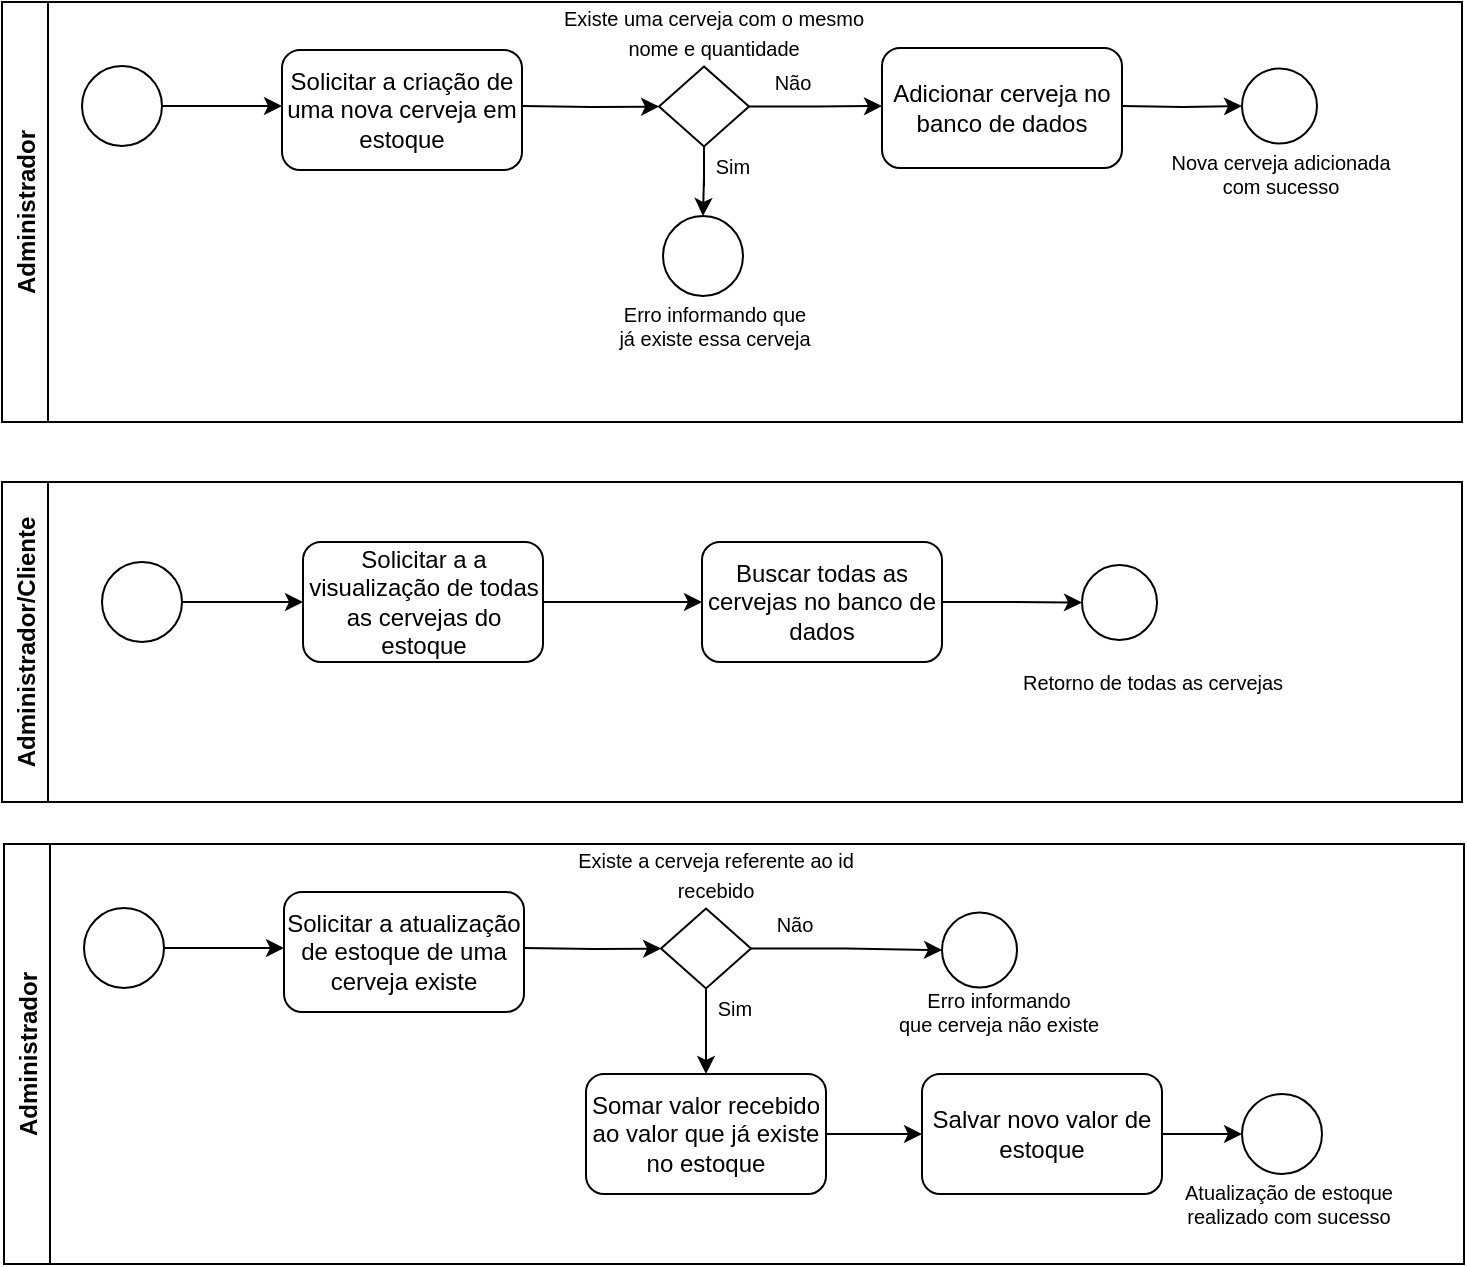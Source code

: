 <mxfile version="15.6.8" type="device"><diagram id="I9qPWaE2LhrIEDifNBfV" name="Page-1"><mxGraphModel dx="1278" dy="579" grid="0" gridSize="10" guides="1" tooltips="1" connect="1" arrows="1" fold="1" page="1" pageScale="1" pageWidth="827" pageHeight="1169" math="0" shadow="0"><root><mxCell id="0"/><mxCell id="1" parent="0"/><mxCell id="-Z4dpVKul6aEhRtFb7rt-2" value="Administrador" style="swimlane;horizontal=0;" parent="1" vertex="1"><mxGeometry x="52" y="36" width="730" height="210" as="geometry"><mxRectangle x="52" y="36" width="24" height="103" as="alternateBounds"/></mxGeometry></mxCell><mxCell id="-Z4dpVKul6aEhRtFb7rt-6" style="edgeStyle=orthogonalEdgeStyle;rounded=0;orthogonalLoop=1;jettySize=auto;html=1;entryX=0;entryY=0.5;entryDx=0;entryDy=0;" parent="-Z4dpVKul6aEhRtFb7rt-2" source="-Z4dpVKul6aEhRtFb7rt-4" edge="1"><mxGeometry relative="1" as="geometry"><mxPoint x="140" y="52" as="targetPoint"/></mxGeometry></mxCell><mxCell id="-Z4dpVKul6aEhRtFb7rt-4" value="" style="ellipse;whiteSpace=wrap;html=1;aspect=fixed;fontStyle=1" parent="-Z4dpVKul6aEhRtFb7rt-2" vertex="1"><mxGeometry x="40" y="32" width="40" height="40" as="geometry"/></mxCell><mxCell id="-Z4dpVKul6aEhRtFb7rt-8" style="edgeStyle=orthogonalEdgeStyle;rounded=0;orthogonalLoop=1;jettySize=auto;html=1;" parent="-Z4dpVKul6aEhRtFb7rt-2" target="-Z4dpVKul6aEhRtFb7rt-7" edge="1"><mxGeometry relative="1" as="geometry"><mxPoint x="260" y="52" as="sourcePoint"/></mxGeometry></mxCell><mxCell id="-Z4dpVKul6aEhRtFb7rt-5" value="Solicitar a criação de uma nova cerveja em estoque" style="rounded=1;whiteSpace=wrap;html=1;" parent="-Z4dpVKul6aEhRtFb7rt-2" vertex="1"><mxGeometry x="140" y="24" width="120" height="60" as="geometry"/></mxCell><mxCell id="-Z4dpVKul6aEhRtFb7rt-10" style="edgeStyle=orthogonalEdgeStyle;rounded=0;orthogonalLoop=1;jettySize=auto;html=1;" parent="-Z4dpVKul6aEhRtFb7rt-2" source="-Z4dpVKul6aEhRtFb7rt-7" edge="1"><mxGeometry relative="1" as="geometry"><mxPoint x="440" y="52" as="targetPoint"/></mxGeometry></mxCell><mxCell id="-Z4dpVKul6aEhRtFb7rt-7" value="" style="rhombus;whiteSpace=wrap;html=1;" parent="-Z4dpVKul6aEhRtFb7rt-2" vertex="1"><mxGeometry x="328.5" y="32.25" width="45" height="40" as="geometry"/></mxCell><mxCell id="-Z4dpVKul6aEhRtFb7rt-12" style="edgeStyle=orthogonalEdgeStyle;rounded=0;orthogonalLoop=1;jettySize=auto;html=1;" parent="-Z4dpVKul6aEhRtFb7rt-2" target="-Z4dpVKul6aEhRtFb7rt-11" edge="1"><mxGeometry relative="1" as="geometry"><mxPoint x="560" y="52" as="sourcePoint"/></mxGeometry></mxCell><mxCell id="-Z4dpVKul6aEhRtFb7rt-9" value="Adicionar cerveja no banco de dados" style="rounded=1;whiteSpace=wrap;html=1;" parent="-Z4dpVKul6aEhRtFb7rt-2" vertex="1"><mxGeometry x="440" y="23" width="120" height="60" as="geometry"/></mxCell><mxCell id="-Z4dpVKul6aEhRtFb7rt-11" value="" style="ellipse;whiteSpace=wrap;html=1;aspect=fixed;" parent="-Z4dpVKul6aEhRtFb7rt-2" vertex="1"><mxGeometry x="620" y="33.25" width="37.5" height="37.5" as="geometry"/></mxCell><mxCell id="-Z4dpVKul6aEhRtFb7rt-14" value="" style="ellipse;whiteSpace=wrap;html=1;aspect=fixed;" parent="-Z4dpVKul6aEhRtFb7rt-2" vertex="1"><mxGeometry x="330.5" y="107" width="40" height="40" as="geometry"/></mxCell><mxCell id="-Z4dpVKul6aEhRtFb7rt-13" style="edgeStyle=orthogonalEdgeStyle;rounded=0;orthogonalLoop=1;jettySize=auto;html=1;" parent="-Z4dpVKul6aEhRtFb7rt-2" source="-Z4dpVKul6aEhRtFb7rt-7" edge="1"><mxGeometry relative="1" as="geometry"><mxPoint x="350.5" y="107" as="targetPoint"/></mxGeometry></mxCell><mxCell id="-Z4dpVKul6aEhRtFb7rt-16" value="&lt;font style=&quot;font-size: 10px&quot;&gt;Existe uma cerveja com o mesmo nome e quantidade&lt;/font&gt;" style="text;html=1;strokeColor=none;fillColor=none;align=center;verticalAlign=middle;whiteSpace=wrap;rounded=0;" parent="-Z4dpVKul6aEhRtFb7rt-2" vertex="1"><mxGeometry x="270.5" width="170" height="30" as="geometry"/></mxCell><mxCell id="-Z4dpVKul6aEhRtFb7rt-17" value="Sim" style="text;html=1;align=center;verticalAlign=middle;resizable=0;points=[];autosize=1;strokeColor=none;fillColor=none;fontSize=10;" parent="-Z4dpVKul6aEhRtFb7rt-2" vertex="1"><mxGeometry x="350" y="72.25" width="30" height="20" as="geometry"/></mxCell><mxCell id="-Z4dpVKul6aEhRtFb7rt-18" value="Não" style="text;html=1;align=center;verticalAlign=middle;resizable=0;points=[];autosize=1;strokeColor=none;fillColor=none;fontSize=10;" parent="-Z4dpVKul6aEhRtFb7rt-2" vertex="1"><mxGeometry x="380" y="30" width="30" height="20" as="geometry"/></mxCell><mxCell id="-Z4dpVKul6aEhRtFb7rt-19" value="&lt;font style=&quot;font-size: 10px&quot;&gt;Nova cerveja adicionada &lt;br&gt;com sucesso&lt;/font&gt;" style="text;html=1;align=center;verticalAlign=middle;resizable=0;points=[];autosize=1;strokeColor=none;fillColor=none;fontSize=10;" parent="-Z4dpVKul6aEhRtFb7rt-2" vertex="1"><mxGeometry x="573.75" y="70.75" width="130" height="30" as="geometry"/></mxCell><mxCell id="-Z4dpVKul6aEhRtFb7rt-20" value="Erro informando que &lt;br&gt;já existe essa cerveja" style="text;html=1;align=center;verticalAlign=middle;resizable=0;points=[];autosize=1;strokeColor=none;fillColor=none;fontSize=10;" parent="-Z4dpVKul6aEhRtFb7rt-2" vertex="1"><mxGeometry x="300.5" y="147" width="110" height="30" as="geometry"/></mxCell><mxCell id="-Z4dpVKul6aEhRtFb7rt-21" value="Administrador/Cliente" style="swimlane;horizontal=0;" parent="1" vertex="1"><mxGeometry x="52" y="276" width="730" height="160" as="geometry"><mxRectangle x="52" y="276" width="24" height="146" as="alternateBounds"/></mxGeometry></mxCell><mxCell id="-Z4dpVKul6aEhRtFb7rt-24" style="edgeStyle=orthogonalEdgeStyle;rounded=0;orthogonalLoop=1;jettySize=auto;html=1;fontSize=10;" parent="-Z4dpVKul6aEhRtFb7rt-21" source="-Z4dpVKul6aEhRtFb7rt-22" target="-Z4dpVKul6aEhRtFb7rt-23" edge="1"><mxGeometry relative="1" as="geometry"/></mxCell><mxCell id="-Z4dpVKul6aEhRtFb7rt-22" value="" style="ellipse;whiteSpace=wrap;html=1;aspect=fixed;" parent="-Z4dpVKul6aEhRtFb7rt-21" vertex="1"><mxGeometry x="50" y="40" width="40" height="40" as="geometry"/></mxCell><mxCell id="-Z4dpVKul6aEhRtFb7rt-26" style="edgeStyle=orthogonalEdgeStyle;rounded=0;orthogonalLoop=1;jettySize=auto;html=1;fontSize=10;" parent="-Z4dpVKul6aEhRtFb7rt-21" source="-Z4dpVKul6aEhRtFb7rt-23" target="-Z4dpVKul6aEhRtFb7rt-25" edge="1"><mxGeometry relative="1" as="geometry"/></mxCell><mxCell id="-Z4dpVKul6aEhRtFb7rt-23" value="Solicitar a a visualização de todas as cervejas do estoque" style="rounded=1;whiteSpace=wrap;html=1;" parent="-Z4dpVKul6aEhRtFb7rt-21" vertex="1"><mxGeometry x="150.5" y="30" width="120" height="60" as="geometry"/></mxCell><mxCell id="-Z4dpVKul6aEhRtFb7rt-28" style="edgeStyle=orthogonalEdgeStyle;rounded=0;orthogonalLoop=1;jettySize=auto;html=1;fontSize=10;" parent="-Z4dpVKul6aEhRtFb7rt-21" source="-Z4dpVKul6aEhRtFb7rt-25" target="-Z4dpVKul6aEhRtFb7rt-27" edge="1"><mxGeometry relative="1" as="geometry"/></mxCell><mxCell id="-Z4dpVKul6aEhRtFb7rt-25" value="Buscar todas as cervejas no banco de dados" style="rounded=1;whiteSpace=wrap;html=1;" parent="-Z4dpVKul6aEhRtFb7rt-21" vertex="1"><mxGeometry x="350" y="30" width="120" height="60" as="geometry"/></mxCell><mxCell id="-Z4dpVKul6aEhRtFb7rt-27" value="" style="ellipse;whiteSpace=wrap;html=1;aspect=fixed;" parent="-Z4dpVKul6aEhRtFb7rt-21" vertex="1"><mxGeometry x="540" y="41.5" width="37.5" height="37.5" as="geometry"/></mxCell><mxCell id="-Z4dpVKul6aEhRtFb7rt-29" value="Retorno de todas as cervejas" style="text;html=1;align=center;verticalAlign=middle;resizable=0;points=[];autosize=1;strokeColor=none;fillColor=none;fontSize=10;" parent="-Z4dpVKul6aEhRtFb7rt-21" vertex="1"><mxGeometry x="500" y="90" width="150" height="20" as="geometry"/></mxCell><mxCell id="-Z4dpVKul6aEhRtFb7rt-64" value="Administrador" style="swimlane;horizontal=0;" parent="1" vertex="1"><mxGeometry x="53" y="457" width="730" height="210" as="geometry"/></mxCell><mxCell id="-Z4dpVKul6aEhRtFb7rt-65" style="edgeStyle=orthogonalEdgeStyle;rounded=0;orthogonalLoop=1;jettySize=auto;html=1;entryX=0;entryY=0.5;entryDx=0;entryDy=0;" parent="-Z4dpVKul6aEhRtFb7rt-64" source="-Z4dpVKul6aEhRtFb7rt-66" edge="1"><mxGeometry relative="1" as="geometry"><mxPoint x="140" y="52" as="targetPoint"/></mxGeometry></mxCell><mxCell id="-Z4dpVKul6aEhRtFb7rt-66" value="" style="ellipse;whiteSpace=wrap;html=1;aspect=fixed;fontStyle=1" parent="-Z4dpVKul6aEhRtFb7rt-64" vertex="1"><mxGeometry x="40" y="32" width="40" height="40" as="geometry"/></mxCell><mxCell id="-Z4dpVKul6aEhRtFb7rt-67" style="edgeStyle=orthogonalEdgeStyle;rounded=0;orthogonalLoop=1;jettySize=auto;html=1;" parent="-Z4dpVKul6aEhRtFb7rt-64" target="-Z4dpVKul6aEhRtFb7rt-70" edge="1"><mxGeometry relative="1" as="geometry"><mxPoint x="260" y="52" as="sourcePoint"/></mxGeometry></mxCell><mxCell id="-Z4dpVKul6aEhRtFb7rt-68" value="Solicitar a atualização de estoque de uma cerveja existe" style="rounded=1;whiteSpace=wrap;html=1;" parent="-Z4dpVKul6aEhRtFb7rt-64" vertex="1"><mxGeometry x="140" y="24" width="120" height="60" as="geometry"/></mxCell><mxCell id="-Z4dpVKul6aEhRtFb7rt-69" style="edgeStyle=orthogonalEdgeStyle;rounded=0;orthogonalLoop=1;jettySize=auto;html=1;" parent="-Z4dpVKul6aEhRtFb7rt-64" source="-Z4dpVKul6aEhRtFb7rt-70" target="-Z4dpVKul6aEhRtFb7rt-83" edge="1"><mxGeometry relative="1" as="geometry"><mxPoint x="440" y="52" as="targetPoint"/></mxGeometry></mxCell><mxCell id="-Z4dpVKul6aEhRtFb7rt-70" value="" style="rhombus;whiteSpace=wrap;html=1;" parent="-Z4dpVKul6aEhRtFb7rt-64" vertex="1"><mxGeometry x="328.5" y="32.25" width="45" height="40" as="geometry"/></mxCell><mxCell id="-Z4dpVKul6aEhRtFb7rt-74" value="" style="ellipse;whiteSpace=wrap;html=1;aspect=fixed;" parent="-Z4dpVKul6aEhRtFb7rt-64" vertex="1"><mxGeometry x="619" y="125" width="40" height="40" as="geometry"/></mxCell><mxCell id="-Z4dpVKul6aEhRtFb7rt-75" style="edgeStyle=orthogonalEdgeStyle;rounded=0;orthogonalLoop=1;jettySize=auto;html=1;" parent="-Z4dpVKul6aEhRtFb7rt-64" source="-Z4dpVKul6aEhRtFb7rt-70" target="-Z4dpVKul6aEhRtFb7rt-81" edge="1"><mxGeometry relative="1" as="geometry"><mxPoint x="350.5" y="107" as="targetPoint"/></mxGeometry></mxCell><mxCell id="-Z4dpVKul6aEhRtFb7rt-76" value="&lt;span style=&quot;font-size: 10px&quot;&gt;Existe a cerveja referente ao id recebido&lt;/span&gt;" style="text;html=1;strokeColor=none;fillColor=none;align=center;verticalAlign=middle;whiteSpace=wrap;rounded=0;" parent="-Z4dpVKul6aEhRtFb7rt-64" vertex="1"><mxGeometry x="270.5" width="170" height="30" as="geometry"/></mxCell><mxCell id="-Z4dpVKul6aEhRtFb7rt-77" value="Sim" style="text;html=1;align=center;verticalAlign=middle;resizable=0;points=[];autosize=1;strokeColor=none;fillColor=none;fontSize=10;" parent="-Z4dpVKul6aEhRtFb7rt-64" vertex="1"><mxGeometry x="350" y="72.25" width="30" height="20" as="geometry"/></mxCell><mxCell id="-Z4dpVKul6aEhRtFb7rt-78" value="Não" style="text;html=1;align=center;verticalAlign=middle;resizable=0;points=[];autosize=1;strokeColor=none;fillColor=none;fontSize=10;" parent="-Z4dpVKul6aEhRtFb7rt-64" vertex="1"><mxGeometry x="380" y="30" width="30" height="20" as="geometry"/></mxCell><mxCell id="-Z4dpVKul6aEhRtFb7rt-79" value="Erro informando &lt;br&gt;que cerveja não existe" style="text;html=1;align=center;verticalAlign=middle;resizable=0;points=[];autosize=1;strokeColor=none;fillColor=none;fontSize=10;" parent="-Z4dpVKul6aEhRtFb7rt-64" vertex="1"><mxGeometry x="437" y="68.75" width="120" height="30" as="geometry"/></mxCell><mxCell id="-Z4dpVKul6aEhRtFb7rt-80" value="Atualização de estoque &lt;br&gt;realizado com sucesso" style="text;html=1;align=center;verticalAlign=middle;resizable=0;points=[];autosize=1;strokeColor=none;fillColor=none;fontSize=10;" parent="-Z4dpVKul6aEhRtFb7rt-64" vertex="1"><mxGeometry x="582" y="165" width="120" height="30" as="geometry"/></mxCell><mxCell id="-Z4dpVKul6aEhRtFb7rt-101" style="edgeStyle=orthogonalEdgeStyle;rounded=0;orthogonalLoop=1;jettySize=auto;html=1;entryX=0;entryY=0.5;entryDx=0;entryDy=0;fontSize=10;" parent="-Z4dpVKul6aEhRtFb7rt-64" source="-Z4dpVKul6aEhRtFb7rt-81" target="-Z4dpVKul6aEhRtFb7rt-100" edge="1"><mxGeometry relative="1" as="geometry"/></mxCell><mxCell id="-Z4dpVKul6aEhRtFb7rt-81" value="Somar valor recebido ao valor que já existe no estoque" style="rounded=1;whiteSpace=wrap;html=1;" parent="-Z4dpVKul6aEhRtFb7rt-64" vertex="1"><mxGeometry x="291" y="115" width="120" height="60" as="geometry"/></mxCell><mxCell id="-Z4dpVKul6aEhRtFb7rt-83" value="" style="ellipse;whiteSpace=wrap;html=1;aspect=fixed;" parent="-Z4dpVKul6aEhRtFb7rt-64" vertex="1"><mxGeometry x="469" y="34.25" width="37.5" height="37.5" as="geometry"/></mxCell><mxCell id="-Z4dpVKul6aEhRtFb7rt-102" style="edgeStyle=orthogonalEdgeStyle;rounded=0;orthogonalLoop=1;jettySize=auto;html=1;fontSize=10;" parent="-Z4dpVKul6aEhRtFb7rt-64" source="-Z4dpVKul6aEhRtFb7rt-100" target="-Z4dpVKul6aEhRtFb7rt-74" edge="1"><mxGeometry relative="1" as="geometry"/></mxCell><mxCell id="-Z4dpVKul6aEhRtFb7rt-100" value="Salvar novo valor de estoque" style="rounded=1;whiteSpace=wrap;html=1;" parent="-Z4dpVKul6aEhRtFb7rt-64" vertex="1"><mxGeometry x="459" y="115" width="120" height="60" as="geometry"/></mxCell></root></mxGraphModel></diagram></mxfile>